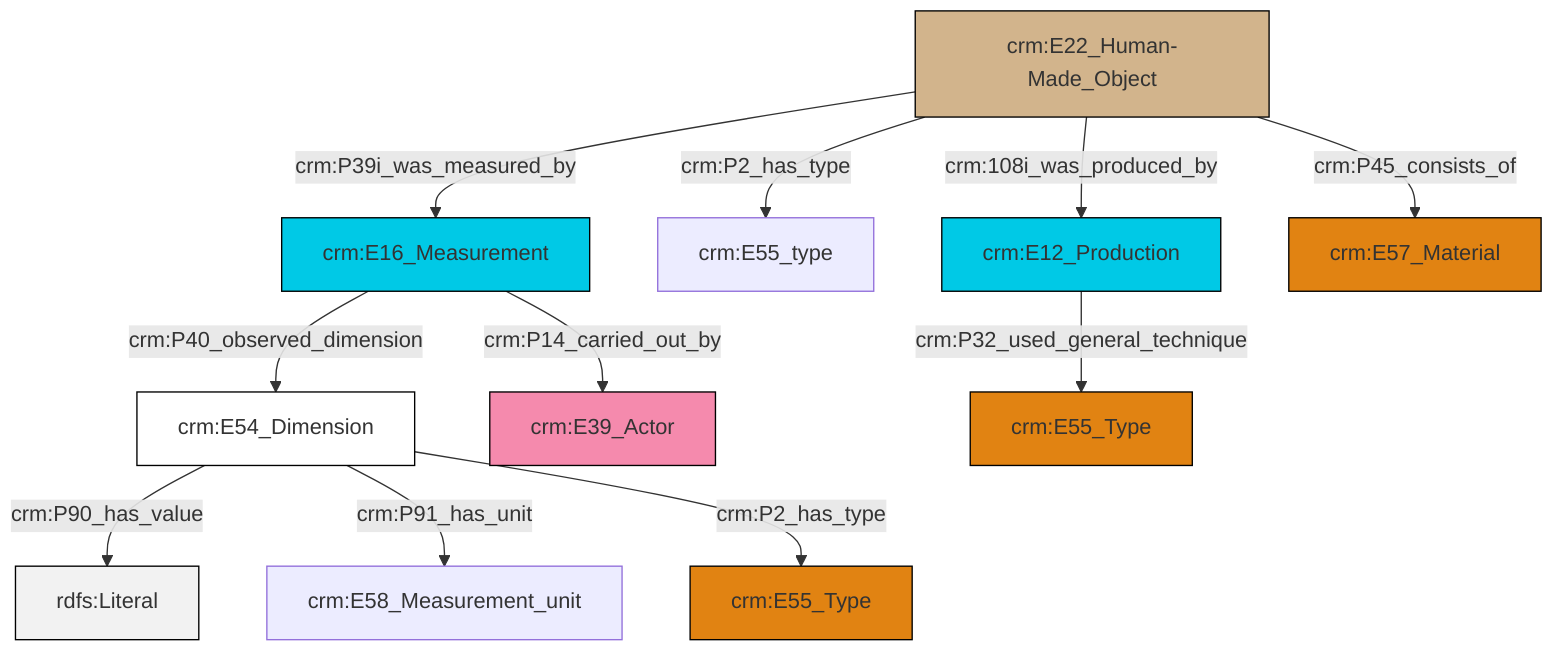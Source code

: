 graph TD
classDef Literal fill:#f2f2f2,stroke:#000000;
classDef CRM_Entity fill:#FFFFFF,stroke:#000000;
classDef Temporal_Entity fill:#00C9E6, stroke:#000000;
classDef Type fill:#E18312, stroke:#000000;
classDef Time-Span fill:#2C9C91, stroke:#000000;
classDef Appellation fill:#FFEB7F, stroke:#000000;
classDef Place fill:#008836, stroke:#000000;
classDef Persistent_Item fill:#B266B2, stroke:#000000;
classDef Conceptual_Object fill:#FFD700, stroke:#000000;
classDef Physical_Thing fill:#D2B48C, stroke:#000000;
classDef Actor fill:#f58aad, stroke:#000000;
classDef PC_Classes fill:#4ce600, stroke:#000000;
classDef Multi fill:#cccccc,stroke:#000000;

2["crm:E22_Human-Made_Object"]:::Physical_Thing -->|crm:P2_has_type| 3["crm:E55_type"]:::Default
0["crm:E16_Measurement"]:::Temporal_Entity -->|crm:P40_observed_dimension| 4["crm:E54_Dimension"]:::CRM_Entity
4["crm:E54_Dimension"]:::CRM_Entity -->|crm:P90_has_value| 5[rdfs:Literal]:::Literal
2["crm:E22_Human-Made_Object"]:::Physical_Thing -->|crm:108i_was_produced_by| 6["crm:E12_Production"]:::Temporal_Entity
4["crm:E54_Dimension"]:::CRM_Entity -->|crm:P91_has_unit| 7["crm:E58_Measurement_unit"]:::Default
4["crm:E54_Dimension"]:::CRM_Entity -->|crm:P2_has_type| 9["crm:E55_Type"]:::Type
2["crm:E22_Human-Made_Object"]:::Physical_Thing -->|crm:P39i_was_measured_by| 0["crm:E16_Measurement"]:::Temporal_Entity
2["crm:E22_Human-Made_Object"]:::Physical_Thing -->|crm:P45_consists_of| 17["crm:E57_Material"]:::Type
6["crm:E12_Production"]:::Temporal_Entity -->|crm:P32_used_general_technique| 18["crm:E55_Type"]:::Type
0["crm:E16_Measurement"]:::Temporal_Entity -->|crm:P14_carried_out_by| 15["crm:E39_Actor"]:::Actor